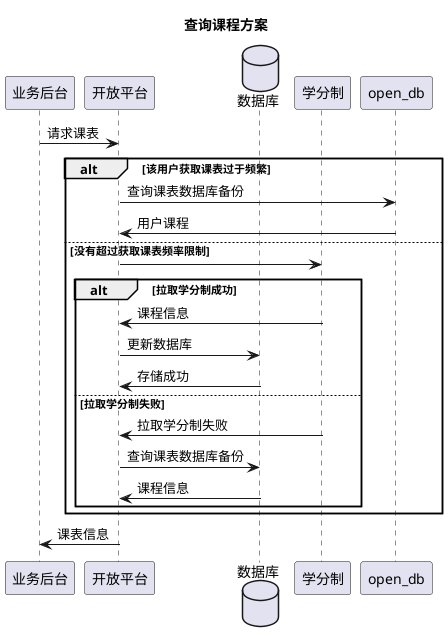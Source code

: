 @startuml
title
    查询课程方案
end title
participant "业务后台" as backend
participant "开放平台" as open
database "数据库" as db
participant "学分制" as stu

backend -> open: 请求课表

alt 该用户获取课表过于频繁
    open -> open_db: 查询课表数据库备份
    open_db -> open: 用户课程
else 没有超过获取课表频率限制
    open -> stu:
    alt 拉取学分制成功
        stu -> open: 课程信息
        open -> db: 更新数据库
        db -> open: 存储成功
    else 拉取学分制失败
        stu -> open: 拉取学分制失败
        open -> db: 查询课表数据库备份
        db -> open: 课程信息
    end
end



open -> backend: 课表信息


@enduml
